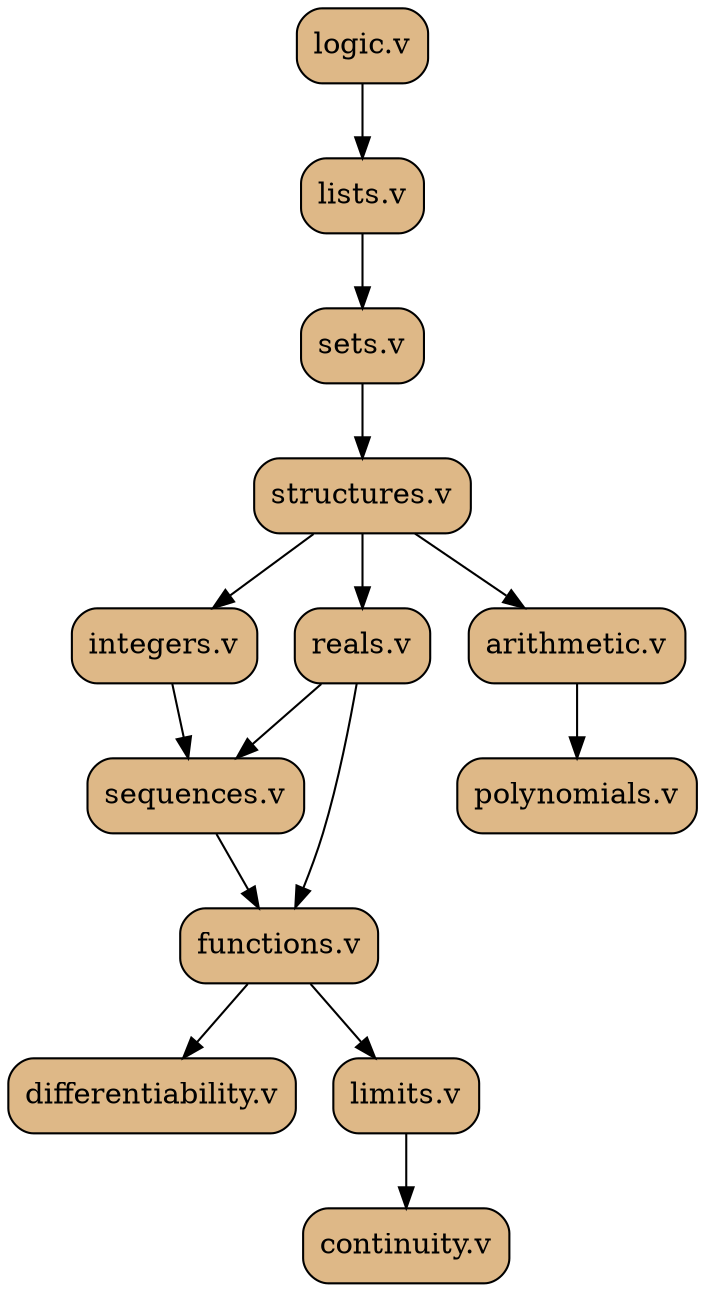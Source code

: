 digraph g{
	logic [label="logic.v", shape=box, fillcolor="burlywood", style="filled,rounded"];
	lists [label="lists.v", shape=box, fillcolor="burlywood", style="filled,rounded"];
	sets [label="sets.v", shape=box, fillcolor="burlywood", style="filled,rounded"];
	structures [label="structures.v", shape=box, fillcolor="burlywood", style="filled,rounded"];
	integers [label="integers.v", shape=box, fillcolor="burlywood", style="filled,rounded"];
	reals [label="reals.v", shape=box, fillcolor="burlywood", style="filled,rounded"];
	functions [label="functions.v", shape=box, fillcolor="burlywood", style="filled,rounded"];
	differentiability [label="differentiability.v", shape=box, fillcolor="burlywood", style="filled,rounded"];
	polynomials [label="polynomials.v", shape=box, fillcolor="burlywood", style="filled,rounded"];
	sequences [label="sequences.v", shape=box, fillcolor="burlywood", style="filled,rounded"];
	limits [label="limits.v", shape=box, fillcolor="burlywood", style="filled,rounded"];
	continuity [label="continuity.v", shape=box, fillcolor="burlywood", style="filled,rounded"];
	arithmetic [label="arithmetic.v", shape=box, fillcolor="burlywood", style="filled,rounded"];
	logic -> lists
	lists -> sets
	sets -> structures
	structures -> reals
	structures -> arithmetic
	structures -> integers
	arithmetic -> polynomials
	integers -> sequences
	reals -> sequences
	sequences -> functions
	reals -> functions
	functions -> differentiability
	functions -> limits
	limits -> continuity
}

